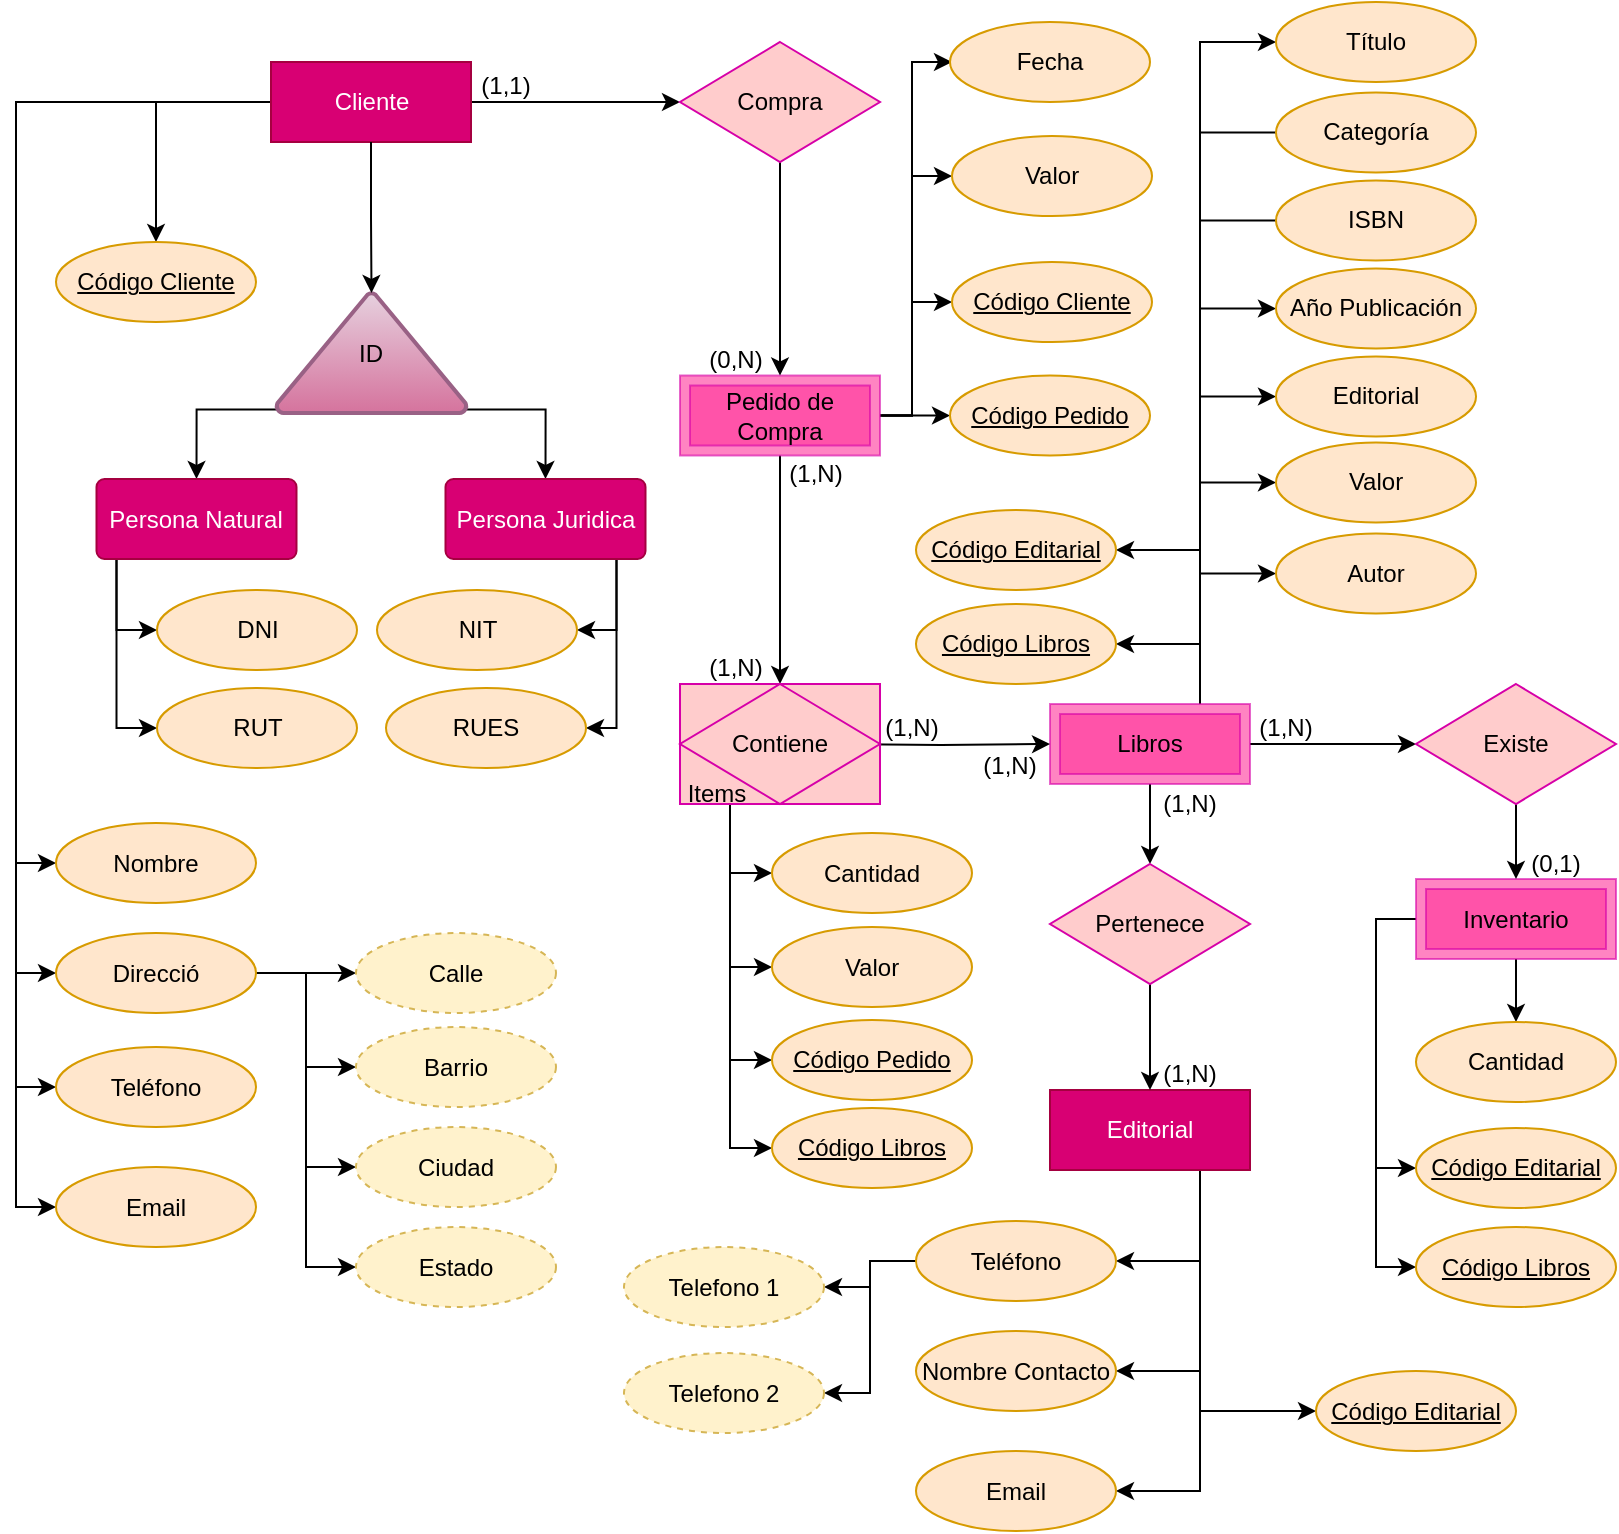 <mxfile version="26.2.14">
  <diagram name="Página-1" id="qCbeJ3eV1CvKvestd77T">
    <mxGraphModel grid="1" page="1" gridSize="10" guides="1" tooltips="1" connect="1" arrows="1" fold="1" pageScale="1" pageWidth="827" pageHeight="1169" math="0" shadow="0">
      <root>
        <mxCell id="0" />
        <mxCell id="1" parent="0" />
        <mxCell id="VZMh_Fjb7gWpMNUuZWF2-9" style="edgeStyle=orthogonalEdgeStyle;rounded=0;orthogonalLoop=1;jettySize=auto;html=1;exitX=1;exitY=0.5;exitDx=0;exitDy=0;entryX=0;entryY=0.5;entryDx=0;entryDy=0;" edge="1" parent="1" source="VZMh_Fjb7gWpMNUuZWF2-1" target="VZMh_Fjb7gWpMNUuZWF2-8">
          <mxGeometry relative="1" as="geometry" />
        </mxCell>
        <mxCell id="bu7ozZ7J3DfB_9_ALbCF-17" style="edgeStyle=orthogonalEdgeStyle;rounded=0;orthogonalLoop=1;jettySize=auto;html=1;exitX=0;exitY=0.5;exitDx=0;exitDy=0;entryX=0;entryY=0.5;entryDx=0;entryDy=0;" edge="1" parent="1" source="VZMh_Fjb7gWpMNUuZWF2-1" target="bu7ozZ7J3DfB_9_ALbCF-5">
          <mxGeometry relative="1" as="geometry" />
        </mxCell>
        <mxCell id="bu7ozZ7J3DfB_9_ALbCF-18" style="edgeStyle=orthogonalEdgeStyle;rounded=0;orthogonalLoop=1;jettySize=auto;html=1;exitX=0;exitY=0.5;exitDx=0;exitDy=0;entryX=0;entryY=0.5;entryDx=0;entryDy=0;" edge="1" parent="1" source="VZMh_Fjb7gWpMNUuZWF2-1" target="bu7ozZ7J3DfB_9_ALbCF-9">
          <mxGeometry relative="1" as="geometry" />
        </mxCell>
        <mxCell id="bu7ozZ7J3DfB_9_ALbCF-19" style="edgeStyle=orthogonalEdgeStyle;rounded=0;orthogonalLoop=1;jettySize=auto;html=1;exitX=0;exitY=0.5;exitDx=0;exitDy=0;entryX=0;entryY=0.5;entryDx=0;entryDy=0;" edge="1" parent="1" source="VZMh_Fjb7gWpMNUuZWF2-1" target="bu7ozZ7J3DfB_9_ALbCF-10">
          <mxGeometry relative="1" as="geometry" />
        </mxCell>
        <mxCell id="bu7ozZ7J3DfB_9_ALbCF-20" style="edgeStyle=orthogonalEdgeStyle;rounded=0;orthogonalLoop=1;jettySize=auto;html=1;exitX=0;exitY=0.5;exitDx=0;exitDy=0;entryX=0;entryY=0.5;entryDx=0;entryDy=0;" edge="1" parent="1" source="VZMh_Fjb7gWpMNUuZWF2-1" target="bu7ozZ7J3DfB_9_ALbCF-11">
          <mxGeometry relative="1" as="geometry" />
        </mxCell>
        <mxCell id="bu7ozZ7J3DfB_9_ALbCF-98" style="edgeStyle=orthogonalEdgeStyle;rounded=0;orthogonalLoop=1;jettySize=auto;html=1;exitX=0;exitY=0.5;exitDx=0;exitDy=0;entryX=0.5;entryY=0;entryDx=0;entryDy=0;" edge="1" parent="1" source="VZMh_Fjb7gWpMNUuZWF2-1" target="bu7ozZ7J3DfB_9_ALbCF-34">
          <mxGeometry relative="1" as="geometry" />
        </mxCell>
        <mxCell id="VZMh_Fjb7gWpMNUuZWF2-1" value="Cliente" style="rounded=0;arcSize=10;whiteSpace=wrap;html=1;align=center;fillColor=#d80073;strokeColor=#A50040;fontColor=#ffffff;verticalAlign=middle;fontFamily=Helvetica;fontSize=12;" vertex="1" parent="1">
          <mxGeometry x="137.5" y="40" width="100" height="40" as="geometry" />
        </mxCell>
        <mxCell id="aSA_U_Ot-kJhFYfJzjJx-13" style="edgeStyle=orthogonalEdgeStyle;rounded=0;orthogonalLoop=1;jettySize=auto;html=1;exitX=1;exitY=0.5;exitDx=0;exitDy=0;entryX=0;entryY=0.5;entryDx=0;entryDy=0;" edge="1" parent="1" source="VZMh_Fjb7gWpMNUuZWF2-3" target="aSA_U_Ot-kJhFYfJzjJx-12">
          <mxGeometry relative="1" as="geometry" />
        </mxCell>
        <mxCell id="bu7ozZ7J3DfB_9_ALbCF-53" style="edgeStyle=orthogonalEdgeStyle;rounded=0;orthogonalLoop=1;jettySize=auto;html=1;exitX=0.5;exitY=1;exitDx=0;exitDy=0;" edge="1" parent="1" source="VZMh_Fjb7gWpMNUuZWF2-3" target="aSA_U_Ot-kJhFYfJzjJx-7">
          <mxGeometry relative="1" as="geometry" />
        </mxCell>
        <mxCell id="bu7ozZ7J3DfB_9_ALbCF-78" style="edgeStyle=orthogonalEdgeStyle;rounded=0;orthogonalLoop=1;jettySize=auto;html=1;exitX=0.75;exitY=0;exitDx=0;exitDy=0;entryX=0;entryY=0.5;entryDx=0;entryDy=0;" edge="1" parent="1" source="VZMh_Fjb7gWpMNUuZWF2-3" target="bu7ozZ7J3DfB_9_ALbCF-69">
          <mxGeometry relative="1" as="geometry" />
        </mxCell>
        <mxCell id="bu7ozZ7J3DfB_9_ALbCF-79" style="edgeStyle=orthogonalEdgeStyle;rounded=0;orthogonalLoop=1;jettySize=auto;html=1;exitX=0.75;exitY=0;exitDx=0;exitDy=0;entryX=0;entryY=0.5;entryDx=0;entryDy=0;" edge="1" parent="1" source="VZMh_Fjb7gWpMNUuZWF2-3" target="bu7ozZ7J3DfB_9_ALbCF-70">
          <mxGeometry relative="1" as="geometry" />
        </mxCell>
        <mxCell id="bu7ozZ7J3DfB_9_ALbCF-80" style="edgeStyle=orthogonalEdgeStyle;rounded=0;orthogonalLoop=1;jettySize=auto;html=1;exitX=0.75;exitY=0;exitDx=0;exitDy=0;entryX=0;entryY=0.5;entryDx=0;entryDy=0;" edge="1" parent="1" source="VZMh_Fjb7gWpMNUuZWF2-3" target="bu7ozZ7J3DfB_9_ALbCF-71">
          <mxGeometry relative="1" as="geometry" />
        </mxCell>
        <mxCell id="bu7ozZ7J3DfB_9_ALbCF-81" style="edgeStyle=orthogonalEdgeStyle;rounded=0;orthogonalLoop=1;jettySize=auto;html=1;exitX=0.75;exitY=0;exitDx=0;exitDy=0;entryX=0;entryY=0.5;entryDx=0;entryDy=0;" edge="1" parent="1" source="VZMh_Fjb7gWpMNUuZWF2-3" target="bu7ozZ7J3DfB_9_ALbCF-72">
          <mxGeometry relative="1" as="geometry" />
        </mxCell>
        <mxCell id="bu7ozZ7J3DfB_9_ALbCF-82" style="edgeStyle=orthogonalEdgeStyle;rounded=0;orthogonalLoop=1;jettySize=auto;html=1;exitX=0.75;exitY=0;exitDx=0;exitDy=0;entryX=0;entryY=0.5;entryDx=0;entryDy=0;" edge="1" parent="1" source="VZMh_Fjb7gWpMNUuZWF2-3" target="bu7ozZ7J3DfB_9_ALbCF-73">
          <mxGeometry relative="1" as="geometry" />
        </mxCell>
        <mxCell id="bu7ozZ7J3DfB_9_ALbCF-83" style="edgeStyle=orthogonalEdgeStyle;rounded=0;orthogonalLoop=1;jettySize=auto;html=1;exitX=0.75;exitY=0;exitDx=0;exitDy=0;entryX=0;entryY=0.5;entryDx=0;entryDy=0;" edge="1" parent="1" source="VZMh_Fjb7gWpMNUuZWF2-3" target="bu7ozZ7J3DfB_9_ALbCF-75">
          <mxGeometry relative="1" as="geometry" />
        </mxCell>
        <mxCell id="bu7ozZ7J3DfB_9_ALbCF-84" style="edgeStyle=orthogonalEdgeStyle;rounded=0;orthogonalLoop=1;jettySize=auto;html=1;exitX=0.75;exitY=0;exitDx=0;exitDy=0;entryX=0;entryY=0.5;entryDx=0;entryDy=0;" edge="1" parent="1" source="VZMh_Fjb7gWpMNUuZWF2-3" target="bu7ozZ7J3DfB_9_ALbCF-74">
          <mxGeometry relative="1" as="geometry" />
        </mxCell>
        <mxCell id="bu7ozZ7J3DfB_9_ALbCF-103" style="edgeStyle=orthogonalEdgeStyle;rounded=0;orthogonalLoop=1;jettySize=auto;html=1;exitX=0.75;exitY=0;exitDx=0;exitDy=0;entryX=1;entryY=0.5;entryDx=0;entryDy=0;" edge="1" parent="1" source="VZMh_Fjb7gWpMNUuZWF2-3" target="bu7ozZ7J3DfB_9_ALbCF-102">
          <mxGeometry relative="1" as="geometry" />
        </mxCell>
        <mxCell id="bu7ozZ7J3DfB_9_ALbCF-116" style="edgeStyle=orthogonalEdgeStyle;rounded=0;orthogonalLoop=1;jettySize=auto;html=1;exitX=0.75;exitY=0;exitDx=0;exitDy=0;entryX=1;entryY=0.5;entryDx=0;entryDy=0;" edge="1" parent="1" source="VZMh_Fjb7gWpMNUuZWF2-3" target="bu7ozZ7J3DfB_9_ALbCF-115">
          <mxGeometry relative="1" as="geometry" />
        </mxCell>
        <mxCell id="VZMh_Fjb7gWpMNUuZWF2-3" value="Libros" style="shape=ext;margin=3;double=1;whiteSpace=wrap;html=1;align=center;fillColor=#FF3399;strokeColor=#D600A8;gradientColor=none;fillStyle=auto;opacity=60;" vertex="1" parent="1">
          <mxGeometry x="527" y="361" width="100" height="40" as="geometry" />
        </mxCell>
        <mxCell id="bu7ozZ7J3DfB_9_ALbCF-89" style="edgeStyle=orthogonalEdgeStyle;rounded=0;orthogonalLoop=1;jettySize=auto;html=1;exitX=0.75;exitY=1;exitDx=0;exitDy=0;entryX=1;entryY=0.5;entryDx=0;entryDy=0;" edge="1" parent="1" source="VZMh_Fjb7gWpMNUuZWF2-4" target="bu7ozZ7J3DfB_9_ALbCF-86">
          <mxGeometry relative="1" as="geometry" />
        </mxCell>
        <mxCell id="bu7ozZ7J3DfB_9_ALbCF-90" style="edgeStyle=orthogonalEdgeStyle;rounded=0;orthogonalLoop=1;jettySize=auto;html=1;exitX=0.75;exitY=1;exitDx=0;exitDy=0;entryX=1;entryY=0.5;entryDx=0;entryDy=0;" edge="1" parent="1" source="VZMh_Fjb7gWpMNUuZWF2-4" target="bu7ozZ7J3DfB_9_ALbCF-87">
          <mxGeometry relative="1" as="geometry" />
        </mxCell>
        <mxCell id="bu7ozZ7J3DfB_9_ALbCF-91" style="edgeStyle=orthogonalEdgeStyle;rounded=0;orthogonalLoop=1;jettySize=auto;html=1;exitX=0.75;exitY=1;exitDx=0;exitDy=0;entryX=1;entryY=0.5;entryDx=0;entryDy=0;" edge="1" parent="1" source="VZMh_Fjb7gWpMNUuZWF2-4" target="bu7ozZ7J3DfB_9_ALbCF-88">
          <mxGeometry relative="1" as="geometry" />
        </mxCell>
        <mxCell id="bu7ozZ7J3DfB_9_ALbCF-99" style="edgeStyle=orthogonalEdgeStyle;rounded=0;orthogonalLoop=1;jettySize=auto;html=1;exitX=0.75;exitY=1;exitDx=0;exitDy=0;entryX=0;entryY=0.5;entryDx=0;entryDy=0;" edge="1" parent="1" source="VZMh_Fjb7gWpMNUuZWF2-4" target="bu7ozZ7J3DfB_9_ALbCF-97">
          <mxGeometry relative="1" as="geometry" />
        </mxCell>
        <mxCell id="VZMh_Fjb7gWpMNUuZWF2-4" value="Editorial" style="rounded=0;arcSize=10;whiteSpace=wrap;html=1;align=center;fillColor=#d80073;strokeColor=#A50040;fontColor=#ffffff;" vertex="1" parent="1">
          <mxGeometry x="527" y="554" width="100" height="40" as="geometry" />
        </mxCell>
        <mxCell id="bu7ozZ7J3DfB_9_ALbCF-32" style="edgeStyle=orthogonalEdgeStyle;rounded=0;orthogonalLoop=1;jettySize=auto;html=1;exitX=0.5;exitY=1;exitDx=0;exitDy=0;entryX=0.5;entryY=0;entryDx=0;entryDy=0;" edge="1" parent="1" source="VZMh_Fjb7gWpMNUuZWF2-5" target="bu7ozZ7J3DfB_9_ALbCF-1">
          <mxGeometry relative="1" as="geometry" />
        </mxCell>
        <mxCell id="bu7ozZ7J3DfB_9_ALbCF-118" style="edgeStyle=orthogonalEdgeStyle;rounded=0;orthogonalLoop=1;jettySize=auto;html=1;exitX=1;exitY=0.5;exitDx=0;exitDy=0;entryX=0;entryY=0.5;entryDx=0;entryDy=0;" edge="1" parent="1" source="VZMh_Fjb7gWpMNUuZWF2-5" target="bu7ozZ7J3DfB_9_ALbCF-106">
          <mxGeometry relative="1" as="geometry" />
        </mxCell>
        <mxCell id="bu7ozZ7J3DfB_9_ALbCF-120" style="edgeStyle=orthogonalEdgeStyle;rounded=0;orthogonalLoop=1;jettySize=auto;html=1;exitX=1;exitY=0.5;exitDx=0;exitDy=0;entryX=0;entryY=0.5;entryDx=0;entryDy=0;" edge="1" parent="1" source="VZMh_Fjb7gWpMNUuZWF2-5" target="bu7ozZ7J3DfB_9_ALbCF-60">
          <mxGeometry relative="1" as="geometry">
            <Array as="points">
              <mxPoint x="458" y="217" />
              <mxPoint x="458" y="97" />
            </Array>
          </mxGeometry>
        </mxCell>
        <mxCell id="bu7ozZ7J3DfB_9_ALbCF-123" style="edgeStyle=orthogonalEdgeStyle;rounded=0;orthogonalLoop=1;jettySize=auto;html=1;exitX=1;exitY=0.5;exitDx=0;exitDy=0;entryX=0;entryY=0.5;entryDx=0;entryDy=0;" edge="1" parent="1" source="VZMh_Fjb7gWpMNUuZWF2-5" target="bu7ozZ7J3DfB_9_ALbCF-100">
          <mxGeometry relative="1" as="geometry">
            <Array as="points">
              <mxPoint x="458" y="217" />
              <mxPoint x="458" y="160" />
            </Array>
          </mxGeometry>
        </mxCell>
        <mxCell id="bu7ozZ7J3DfB_9_ALbCF-124" style="edgeStyle=orthogonalEdgeStyle;rounded=0;orthogonalLoop=1;jettySize=auto;html=1;exitX=1;exitY=0.5;exitDx=0;exitDy=0;entryX=0;entryY=0.5;entryDx=0;entryDy=0;" edge="1" parent="1">
          <mxGeometry relative="1" as="geometry">
            <mxPoint x="443" y="216.75" as="sourcePoint" />
            <mxPoint x="478" y="40" as="targetPoint" />
            <Array as="points">
              <mxPoint x="458" y="217" />
              <mxPoint x="458" y="40" />
            </Array>
          </mxGeometry>
        </mxCell>
        <mxCell id="VZMh_Fjb7gWpMNUuZWF2-5" value="Pedido de Compra" style="shape=ext;margin=3;double=1;whiteSpace=wrap;html=1;align=center;fillColor=#FF3399;strokeColor=#D600A8;gradientColor=none;fillStyle=auto;opacity=60;" vertex="1" parent="1">
          <mxGeometry x="342" y="196.75" width="100" height="40" as="geometry" />
        </mxCell>
        <mxCell id="bu7ozZ7J3DfB_9_ALbCF-68" style="edgeStyle=orthogonalEdgeStyle;rounded=0;orthogonalLoop=1;jettySize=auto;html=1;exitX=0.5;exitY=1;exitDx=0;exitDy=0;entryX=0.5;entryY=0;entryDx=0;entryDy=0;" edge="1" parent="1" source="VZMh_Fjb7gWpMNUuZWF2-6" target="bu7ozZ7J3DfB_9_ALbCF-65">
          <mxGeometry relative="1" as="geometry" />
        </mxCell>
        <mxCell id="bu7ozZ7J3DfB_9_ALbCF-105" style="edgeStyle=orthogonalEdgeStyle;rounded=0;orthogonalLoop=1;jettySize=auto;html=1;exitX=0;exitY=0.5;exitDx=0;exitDy=0;entryX=0;entryY=0.5;entryDx=0;entryDy=0;" edge="1" parent="1" source="VZMh_Fjb7gWpMNUuZWF2-6" target="bu7ozZ7J3DfB_9_ALbCF-104">
          <mxGeometry relative="1" as="geometry" />
        </mxCell>
        <mxCell id="bu7ozZ7J3DfB_9_ALbCF-126" style="edgeStyle=orthogonalEdgeStyle;rounded=0;orthogonalLoop=1;jettySize=auto;html=1;exitX=0;exitY=0.5;exitDx=0;exitDy=0;entryX=0;entryY=0.5;entryDx=0;entryDy=0;" edge="1" parent="1" source="VZMh_Fjb7gWpMNUuZWF2-6" target="bu7ozZ7J3DfB_9_ALbCF-125">
          <mxGeometry relative="1" as="geometry" />
        </mxCell>
        <mxCell id="VZMh_Fjb7gWpMNUuZWF2-6" value="Inventario" style="shape=ext;margin=3;double=1;whiteSpace=wrap;html=1;align=center;fillColor=#FF3399;strokeColor=#D600A8;gradientColor=none;fillStyle=auto;opacity=60;" vertex="1" parent="1">
          <mxGeometry x="710" y="448.5" width="100" height="40" as="geometry" />
        </mxCell>
        <mxCell id="VZMh_Fjb7gWpMNUuZWF2-10" style="edgeStyle=orthogonalEdgeStyle;rounded=0;orthogonalLoop=1;jettySize=auto;html=1;exitX=0.5;exitY=1;exitDx=0;exitDy=0;entryX=0.5;entryY=0;entryDx=0;entryDy=0;" edge="1" parent="1" source="VZMh_Fjb7gWpMNUuZWF2-8" target="VZMh_Fjb7gWpMNUuZWF2-5">
          <mxGeometry relative="1" as="geometry">
            <mxPoint x="437" y="80" as="sourcePoint" />
            <mxPoint x="437" y="200" as="targetPoint" />
            <Array as="points" />
          </mxGeometry>
        </mxCell>
        <mxCell id="VZMh_Fjb7gWpMNUuZWF2-8" value="Compra" style="shape=rhombus;perimeter=rhombusPerimeter;whiteSpace=wrap;html=1;align=center;fillColor=#ffcccc;strokeColor=#D600A8;" vertex="1" parent="1">
          <mxGeometry x="342" y="30" width="100" height="60" as="geometry" />
        </mxCell>
        <mxCell id="aSA_U_Ot-kJhFYfJzjJx-4" style="edgeStyle=orthogonalEdgeStyle;rounded=0;orthogonalLoop=1;jettySize=auto;html=1;exitX=1;exitY=0.5;exitDx=0;exitDy=0;entryX=0;entryY=0.5;entryDx=0;entryDy=0;" edge="1" parent="1" target="VZMh_Fjb7gWpMNUuZWF2-3">
          <mxGeometry relative="1" as="geometry">
            <mxPoint x="417" y="381" as="sourcePoint" />
          </mxGeometry>
        </mxCell>
        <mxCell id="aSA_U_Ot-kJhFYfJzjJx-1" value="(1,1)" style="text;html=1;align=center;verticalAlign=middle;whiteSpace=wrap;rounded=0;" vertex="1" parent="1">
          <mxGeometry x="224.5" y="37" width="60" height="30" as="geometry" />
        </mxCell>
        <mxCell id="aSA_U_Ot-kJhFYfJzjJx-2" value="(0,N)" style="text;html=1;align=center;verticalAlign=middle;whiteSpace=wrap;rounded=0;" vertex="1" parent="1">
          <mxGeometry x="340" y="173.75" width="60" height="30" as="geometry" />
        </mxCell>
        <mxCell id="aSA_U_Ot-kJhFYfJzjJx-6" value="(1,N)" style="text;html=1;align=center;verticalAlign=middle;whiteSpace=wrap;rounded=0;" vertex="1" parent="1">
          <mxGeometry x="477" y="377" width="60" height="30" as="geometry" />
        </mxCell>
        <mxCell id="bu7ozZ7J3DfB_9_ALbCF-55" style="edgeStyle=orthogonalEdgeStyle;rounded=0;orthogonalLoop=1;jettySize=auto;html=1;exitX=0.5;exitY=1;exitDx=0;exitDy=0;entryX=0.5;entryY=0;entryDx=0;entryDy=0;" edge="1" parent="1" source="aSA_U_Ot-kJhFYfJzjJx-7" target="VZMh_Fjb7gWpMNUuZWF2-4">
          <mxGeometry relative="1" as="geometry" />
        </mxCell>
        <mxCell id="aSA_U_Ot-kJhFYfJzjJx-7" value="Pertenece" style="shape=rhombus;perimeter=rhombusPerimeter;whiteSpace=wrap;html=1;align=center;fillColor=#ffcccc;strokeColor=#D600A8;" vertex="1" parent="1">
          <mxGeometry x="527" y="441" width="100" height="60" as="geometry" />
        </mxCell>
        <mxCell id="aSA_U_Ot-kJhFYfJzjJx-11" value="(1,N)" style="text;html=1;align=center;verticalAlign=middle;whiteSpace=wrap;rounded=0;" vertex="1" parent="1">
          <mxGeometry x="567" y="531" width="60" height="30" as="geometry" />
        </mxCell>
        <mxCell id="bu7ozZ7J3DfB_9_ALbCF-67" style="edgeStyle=orthogonalEdgeStyle;rounded=0;orthogonalLoop=1;jettySize=auto;html=1;exitX=0.5;exitY=1;exitDx=0;exitDy=0;entryX=0.5;entryY=0;entryDx=0;entryDy=0;" edge="1" parent="1" source="aSA_U_Ot-kJhFYfJzjJx-12" target="VZMh_Fjb7gWpMNUuZWF2-6">
          <mxGeometry relative="1" as="geometry" />
        </mxCell>
        <mxCell id="aSA_U_Ot-kJhFYfJzjJx-12" value="Existe" style="shape=rhombus;perimeter=rhombusPerimeter;whiteSpace=wrap;html=1;align=center;fillColor=#ffcccc;strokeColor=#D600A8;" vertex="1" parent="1">
          <mxGeometry x="710" y="351" width="100" height="60" as="geometry" />
        </mxCell>
        <mxCell id="aSA_U_Ot-kJhFYfJzjJx-15" value="(1,N)" style="text;html=1;align=center;verticalAlign=middle;whiteSpace=wrap;rounded=0;" vertex="1" parent="1">
          <mxGeometry x="615" y="358" width="60" height="30" as="geometry" />
        </mxCell>
        <mxCell id="aSA_U_Ot-kJhFYfJzjJx-16" value="(0,1)" style="text;html=1;align=center;verticalAlign=middle;whiteSpace=wrap;rounded=0;" vertex="1" parent="1">
          <mxGeometry x="750" y="425.5" width="60" height="30" as="geometry" />
        </mxCell>
        <mxCell id="bu7ozZ7J3DfB_9_ALbCF-136" style="edgeStyle=orthogonalEdgeStyle;rounded=0;orthogonalLoop=1;jettySize=auto;html=1;exitX=0.25;exitY=1;exitDx=0;exitDy=0;entryX=0;entryY=0.5;entryDx=0;entryDy=0;" edge="1" parent="1" source="bu7ozZ7J3DfB_9_ALbCF-1" target="bu7ozZ7J3DfB_9_ALbCF-111">
          <mxGeometry relative="1" as="geometry" />
        </mxCell>
        <mxCell id="bu7ozZ7J3DfB_9_ALbCF-137" style="edgeStyle=orthogonalEdgeStyle;rounded=0;orthogonalLoop=1;jettySize=auto;html=1;exitX=0.25;exitY=1;exitDx=0;exitDy=0;entryX=0;entryY=0.5;entryDx=0;entryDy=0;" edge="1" parent="1" source="bu7ozZ7J3DfB_9_ALbCF-1" target="bu7ozZ7J3DfB_9_ALbCF-110">
          <mxGeometry relative="1" as="geometry" />
        </mxCell>
        <mxCell id="bu7ozZ7J3DfB_9_ALbCF-138" style="edgeStyle=orthogonalEdgeStyle;rounded=0;orthogonalLoop=1;jettySize=auto;html=1;exitX=0.25;exitY=1;exitDx=0;exitDy=0;entryX=0;entryY=0.5;entryDx=0;entryDy=0;" edge="1" parent="1" source="bu7ozZ7J3DfB_9_ALbCF-1" target="bu7ozZ7J3DfB_9_ALbCF-127">
          <mxGeometry relative="1" as="geometry" />
        </mxCell>
        <mxCell id="bu7ozZ7J3DfB_9_ALbCF-139" style="edgeStyle=orthogonalEdgeStyle;rounded=0;orthogonalLoop=1;jettySize=auto;html=1;exitX=0.25;exitY=1;exitDx=0;exitDy=0;entryX=0;entryY=0.5;entryDx=0;entryDy=0;" edge="1" parent="1" source="bu7ozZ7J3DfB_9_ALbCF-1" target="bu7ozZ7J3DfB_9_ALbCF-128">
          <mxGeometry relative="1" as="geometry" />
        </mxCell>
        <mxCell id="bu7ozZ7J3DfB_9_ALbCF-1" value="Contiene" style="shape=associativeEntity;whiteSpace=wrap;html=1;align=center;fillColor=#FFCCCC;strokeColor=light-dark(#D600A8,#996500);" vertex="1" parent="1">
          <mxGeometry x="342" y="351" width="100" height="60" as="geometry" />
        </mxCell>
        <mxCell id="bu7ozZ7J3DfB_9_ALbCF-4" value="(1,N)" style="text;html=1;align=center;verticalAlign=middle;whiteSpace=wrap;rounded=0;" vertex="1" parent="1">
          <mxGeometry x="428" y="358" width="60" height="30" as="geometry" />
        </mxCell>
        <mxCell id="bu7ozZ7J3DfB_9_ALbCF-5" value="Nombre" style="ellipse;whiteSpace=wrap;html=1;align=center;fillColor=#ffe6cc;strokeColor=#d79b00;" vertex="1" parent="1">
          <mxGeometry x="30" y="420.5" width="100" height="40" as="geometry" />
        </mxCell>
        <mxCell id="bu7ozZ7J3DfB_9_ALbCF-24" style="edgeStyle=orthogonalEdgeStyle;rounded=0;orthogonalLoop=1;jettySize=auto;html=1;exitX=1;exitY=0.5;exitDx=0;exitDy=0;entryX=0;entryY=0.5;entryDx=0;entryDy=0;" edge="1" parent="1" source="bu7ozZ7J3DfB_9_ALbCF-9" target="bu7ozZ7J3DfB_9_ALbCF-15">
          <mxGeometry relative="1" as="geometry" />
        </mxCell>
        <mxCell id="bu7ozZ7J3DfB_9_ALbCF-25" style="edgeStyle=orthogonalEdgeStyle;rounded=0;orthogonalLoop=1;jettySize=auto;html=1;exitX=1;exitY=0.5;exitDx=0;exitDy=0;entryX=0;entryY=0.5;entryDx=0;entryDy=0;" edge="1" parent="1" source="bu7ozZ7J3DfB_9_ALbCF-9" target="bu7ozZ7J3DfB_9_ALbCF-21">
          <mxGeometry relative="1" as="geometry" />
        </mxCell>
        <mxCell id="bu7ozZ7J3DfB_9_ALbCF-26" style="edgeStyle=orthogonalEdgeStyle;rounded=0;orthogonalLoop=1;jettySize=auto;html=1;exitX=1;exitY=0.5;exitDx=0;exitDy=0;entryX=0;entryY=0.5;entryDx=0;entryDy=0;" edge="1" parent="1" source="bu7ozZ7J3DfB_9_ALbCF-9" target="bu7ozZ7J3DfB_9_ALbCF-22">
          <mxGeometry relative="1" as="geometry" />
        </mxCell>
        <mxCell id="bu7ozZ7J3DfB_9_ALbCF-27" style="edgeStyle=orthogonalEdgeStyle;rounded=0;orthogonalLoop=1;jettySize=auto;html=1;exitX=1;exitY=0.5;exitDx=0;exitDy=0;entryX=0;entryY=0.5;entryDx=0;entryDy=0;" edge="1" parent="1" source="bu7ozZ7J3DfB_9_ALbCF-9" target="bu7ozZ7J3DfB_9_ALbCF-23">
          <mxGeometry relative="1" as="geometry" />
        </mxCell>
        <mxCell id="bu7ozZ7J3DfB_9_ALbCF-9" value="Direcció" style="ellipse;whiteSpace=wrap;html=1;align=center;fillColor=#ffe6cc;strokeColor=#d79b00;" vertex="1" parent="1">
          <mxGeometry x="30" y="475.5" width="100" height="40" as="geometry" />
        </mxCell>
        <mxCell id="bu7ozZ7J3DfB_9_ALbCF-10" value="Teléfono" style="ellipse;whiteSpace=wrap;html=1;align=center;fillColor=#ffe6cc;strokeColor=#d79b00;" vertex="1" parent="1">
          <mxGeometry x="30" y="532.5" width="100" height="40" as="geometry" />
        </mxCell>
        <mxCell id="bu7ozZ7J3DfB_9_ALbCF-11" value="Email" style="ellipse;whiteSpace=wrap;html=1;align=center;fillColor=#ffe6cc;strokeColor=#d79b00;" vertex="1" parent="1">
          <mxGeometry x="30" y="592.5" width="100" height="40" as="geometry" />
        </mxCell>
        <mxCell id="bu7ozZ7J3DfB_9_ALbCF-15" value="Calle" style="ellipse;whiteSpace=wrap;html=1;align=center;dashed=1;fillColor=#fff2cc;strokeColor=#d6b656;" vertex="1" parent="1">
          <mxGeometry x="180" y="475.5" width="100" height="40" as="geometry" />
        </mxCell>
        <mxCell id="bu7ozZ7J3DfB_9_ALbCF-21" value="Barrio" style="ellipse;whiteSpace=wrap;html=1;align=center;dashed=1;fillColor=#fff2cc;strokeColor=#d6b656;" vertex="1" parent="1">
          <mxGeometry x="180" y="522.5" width="100" height="40" as="geometry" />
        </mxCell>
        <mxCell id="bu7ozZ7J3DfB_9_ALbCF-22" value="Ciudad" style="ellipse;whiteSpace=wrap;html=1;align=center;dashed=1;fillColor=#fff2cc;strokeColor=#d6b656;" vertex="1" parent="1">
          <mxGeometry x="180" y="572.5" width="100" height="40" as="geometry" />
        </mxCell>
        <mxCell id="bu7ozZ7J3DfB_9_ALbCF-23" value="Estado" style="ellipse;whiteSpace=wrap;html=1;align=center;dashed=1;fillColor=#fff2cc;strokeColor=#d6b656;" vertex="1" parent="1">
          <mxGeometry x="180" y="622.5" width="100" height="40" as="geometry" />
        </mxCell>
        <mxCell id="bu7ozZ7J3DfB_9_ALbCF-31" value="(1,N)" style="text;html=1;align=center;verticalAlign=middle;whiteSpace=wrap;rounded=0;" vertex="1" parent="1">
          <mxGeometry x="340" y="328" width="60" height="30" as="geometry" />
        </mxCell>
        <mxCell id="bu7ozZ7J3DfB_9_ALbCF-33" value="(1,N)" style="text;html=1;align=center;verticalAlign=middle;whiteSpace=wrap;rounded=0;" vertex="1" parent="1">
          <mxGeometry x="380" y="230.75" width="60" height="30" as="geometry" />
        </mxCell>
        <mxCell id="bu7ozZ7J3DfB_9_ALbCF-34" value="Código Cliente" style="ellipse;whiteSpace=wrap;html=1;align=center;fontStyle=4;fillColor=#ffe6cc;strokeColor=#d79b00;" vertex="1" parent="1">
          <mxGeometry x="30" y="130" width="100" height="40" as="geometry" />
        </mxCell>
        <mxCell id="bu7ozZ7J3DfB_9_ALbCF-40" style="edgeStyle=orthogonalEdgeStyle;rounded=0;orthogonalLoop=1;jettySize=auto;html=1;exitX=0.99;exitY=0.97;exitDx=0;exitDy=0;exitPerimeter=0;entryX=0.5;entryY=0;entryDx=0;entryDy=0;" edge="1" parent="1" source="bu7ozZ7J3DfB_9_ALbCF-36" target="bu7ozZ7J3DfB_9_ALbCF-39">
          <mxGeometry relative="1" as="geometry" />
        </mxCell>
        <mxCell id="bu7ozZ7J3DfB_9_ALbCF-42" style="edgeStyle=orthogonalEdgeStyle;rounded=0;orthogonalLoop=1;jettySize=auto;html=1;exitX=0.01;exitY=0.97;exitDx=0;exitDy=0;exitPerimeter=0;entryX=0.5;entryY=0;entryDx=0;entryDy=0;" edge="1" parent="1" source="bu7ozZ7J3DfB_9_ALbCF-36" target="bu7ozZ7J3DfB_9_ALbCF-38">
          <mxGeometry relative="1" as="geometry" />
        </mxCell>
        <mxCell id="bu7ozZ7J3DfB_9_ALbCF-36" value="ID" style="strokeWidth=2;html=1;shape=mxgraph.flowchart.extract_or_measurement;whiteSpace=wrap;fillColor=#e6d0de;strokeColor=#996185;gradientColor=#d5739d;" vertex="1" parent="1">
          <mxGeometry x="140.25" y="155.5" width="95" height="60" as="geometry" />
        </mxCell>
        <mxCell id="bu7ozZ7J3DfB_9_ALbCF-37" style="edgeStyle=orthogonalEdgeStyle;rounded=0;orthogonalLoop=1;jettySize=auto;html=1;exitX=0.5;exitY=1;exitDx=0;exitDy=0;entryX=0.5;entryY=0;entryDx=0;entryDy=0;entryPerimeter=0;" edge="1" parent="1" source="VZMh_Fjb7gWpMNUuZWF2-1" target="bu7ozZ7J3DfB_9_ALbCF-36">
          <mxGeometry relative="1" as="geometry" />
        </mxCell>
        <mxCell id="bu7ozZ7J3DfB_9_ALbCF-48" style="edgeStyle=orthogonalEdgeStyle;rounded=0;orthogonalLoop=1;jettySize=auto;html=1;exitX=0.25;exitY=1;exitDx=0;exitDy=0;entryX=0;entryY=0.5;entryDx=0;entryDy=0;" edge="1" parent="1" source="bu7ozZ7J3DfB_9_ALbCF-38" target="bu7ozZ7J3DfB_9_ALbCF-43">
          <mxGeometry relative="1" as="geometry">
            <Array as="points">
              <mxPoint x="60.25" y="288.5" />
              <mxPoint x="60.25" y="324.5" />
            </Array>
          </mxGeometry>
        </mxCell>
        <mxCell id="bu7ozZ7J3DfB_9_ALbCF-49" style="edgeStyle=orthogonalEdgeStyle;rounded=0;orthogonalLoop=1;jettySize=auto;html=1;exitX=0.25;exitY=1;exitDx=0;exitDy=0;entryX=0;entryY=0.5;entryDx=0;entryDy=0;" edge="1" parent="1" source="bu7ozZ7J3DfB_9_ALbCF-38" target="bu7ozZ7J3DfB_9_ALbCF-44">
          <mxGeometry relative="1" as="geometry">
            <Array as="points">
              <mxPoint x="60.25" y="288.5" />
              <mxPoint x="60.25" y="373.5" />
            </Array>
          </mxGeometry>
        </mxCell>
        <mxCell id="bu7ozZ7J3DfB_9_ALbCF-38" value="Persona Natural" style="rounded=1;arcSize=10;whiteSpace=wrap;html=1;align=center;fillColor=#d80073;strokeColor=#A50040;fontColor=#ffffff;" vertex="1" parent="1">
          <mxGeometry x="50.25" y="248.5" width="100" height="40" as="geometry" />
        </mxCell>
        <mxCell id="bu7ozZ7J3DfB_9_ALbCF-50" style="edgeStyle=orthogonalEdgeStyle;rounded=0;orthogonalLoop=1;jettySize=auto;html=1;exitX=0.75;exitY=1;exitDx=0;exitDy=0;entryX=1;entryY=0.5;entryDx=0;entryDy=0;" edge="1" parent="1" source="bu7ozZ7J3DfB_9_ALbCF-39" target="bu7ozZ7J3DfB_9_ALbCF-45">
          <mxGeometry relative="1" as="geometry">
            <Array as="points">
              <mxPoint x="310.25" y="288.5" />
              <mxPoint x="310.25" y="324.5" />
            </Array>
          </mxGeometry>
        </mxCell>
        <mxCell id="bu7ozZ7J3DfB_9_ALbCF-51" style="edgeStyle=orthogonalEdgeStyle;rounded=0;orthogonalLoop=1;jettySize=auto;html=1;exitX=0.75;exitY=1;exitDx=0;exitDy=0;entryX=1;entryY=0.5;entryDx=0;entryDy=0;" edge="1" parent="1" source="bu7ozZ7J3DfB_9_ALbCF-39" target="bu7ozZ7J3DfB_9_ALbCF-46">
          <mxGeometry relative="1" as="geometry">
            <Array as="points">
              <mxPoint x="310.25" y="288.5" />
              <mxPoint x="310.25" y="373.5" />
            </Array>
          </mxGeometry>
        </mxCell>
        <mxCell id="bu7ozZ7J3DfB_9_ALbCF-39" value="Persona Juridica" style="rounded=1;arcSize=10;whiteSpace=wrap;html=1;align=center;fillColor=#d80073;strokeColor=#A50040;fontColor=#ffffff;" vertex="1" parent="1">
          <mxGeometry x="224.75" y="248.5" width="100" height="40" as="geometry" />
        </mxCell>
        <mxCell id="bu7ozZ7J3DfB_9_ALbCF-43" value="DNI" style="ellipse;whiteSpace=wrap;html=1;align=center;fillColor=#ffe6cc;strokeColor=#d79b00;" vertex="1" parent="1">
          <mxGeometry x="80.5" y="304" width="100" height="40" as="geometry" />
        </mxCell>
        <mxCell id="bu7ozZ7J3DfB_9_ALbCF-44" value="RUT" style="ellipse;whiteSpace=wrap;html=1;align=center;fillColor=#ffe6cc;strokeColor=#d79b00;" vertex="1" parent="1">
          <mxGeometry x="80.5" y="353" width="100" height="40" as="geometry" />
        </mxCell>
        <mxCell id="bu7ozZ7J3DfB_9_ALbCF-45" value="NIT" style="ellipse;whiteSpace=wrap;html=1;align=center;fillColor=#ffe6cc;strokeColor=#d79b00;" vertex="1" parent="1">
          <mxGeometry x="190.5" y="304" width="100" height="40" as="geometry" />
        </mxCell>
        <mxCell id="bu7ozZ7J3DfB_9_ALbCF-46" value="RUES" style="ellipse;whiteSpace=wrap;html=1;align=center;fillColor=#ffe6cc;strokeColor=#d79b00;" vertex="1" parent="1">
          <mxGeometry x="195" y="353" width="100" height="40" as="geometry" />
        </mxCell>
        <mxCell id="bu7ozZ7J3DfB_9_ALbCF-59" value="Fecha" style="ellipse;whiteSpace=wrap;html=1;align=center;fillColor=#ffe6cc;strokeColor=#d79b00;" vertex="1" parent="1">
          <mxGeometry x="477" y="20" width="100" height="40" as="geometry" />
        </mxCell>
        <mxCell id="bu7ozZ7J3DfB_9_ALbCF-60" value="Valor" style="ellipse;whiteSpace=wrap;html=1;align=center;fillColor=#ffe6cc;strokeColor=#d79b00;" vertex="1" parent="1">
          <mxGeometry x="478" y="77" width="100" height="40" as="geometry" />
        </mxCell>
        <mxCell id="bu7ozZ7J3DfB_9_ALbCF-65" value="Cantidad" style="ellipse;whiteSpace=wrap;html=1;align=center;fillColor=#ffe6cc;strokeColor=#d79b00;" vertex="1" parent="1">
          <mxGeometry x="710" y="520" width="100" height="40" as="geometry" />
        </mxCell>
        <mxCell id="bu7ozZ7J3DfB_9_ALbCF-69" value="Título" style="ellipse;whiteSpace=wrap;html=1;align=center;fillColor=#ffe6cc;strokeColor=#d79b00;" vertex="1" parent="1">
          <mxGeometry x="640" y="10" width="100" height="40" as="geometry" />
        </mxCell>
        <mxCell id="bu7ozZ7J3DfB_9_ALbCF-70" value="Categoría" style="ellipse;whiteSpace=wrap;html=1;align=center;fillColor=#ffe6cc;strokeColor=#d79b00;" vertex="1" parent="1">
          <mxGeometry x="640" y="55.25" width="100" height="40" as="geometry" />
        </mxCell>
        <mxCell id="bu7ozZ7J3DfB_9_ALbCF-71" value="ISBN" style="ellipse;whiteSpace=wrap;html=1;align=center;fillColor=#ffe6cc;strokeColor=#d79b00;" vertex="1" parent="1">
          <mxGeometry x="640" y="99.25" width="100" height="40" as="geometry" />
        </mxCell>
        <mxCell id="bu7ozZ7J3DfB_9_ALbCF-72" value="Año Publicación" style="ellipse;whiteSpace=wrap;html=1;align=center;fillColor=#ffe6cc;strokeColor=#d79b00;" vertex="1" parent="1">
          <mxGeometry x="640" y="143.25" width="100" height="40" as="geometry" />
        </mxCell>
        <mxCell id="bu7ozZ7J3DfB_9_ALbCF-73" value="Editorial" style="ellipse;whiteSpace=wrap;html=1;align=center;fillColor=#ffe6cc;strokeColor=#d79b00;" vertex="1" parent="1">
          <mxGeometry x="640" y="187.25" width="100" height="40" as="geometry" />
        </mxCell>
        <mxCell id="bu7ozZ7J3DfB_9_ALbCF-74" value="Autor" style="ellipse;whiteSpace=wrap;html=1;align=center;fillColor=#ffe6cc;strokeColor=#d79b00;" vertex="1" parent="1">
          <mxGeometry x="640" y="275.75" width="100" height="40" as="geometry" />
        </mxCell>
        <mxCell id="bu7ozZ7J3DfB_9_ALbCF-75" value="Valor" style="ellipse;whiteSpace=wrap;html=1;align=center;fillColor=#ffe6cc;strokeColor=#d79b00;" vertex="1" parent="1">
          <mxGeometry x="640" y="230.25" width="100" height="40" as="geometry" />
        </mxCell>
        <mxCell id="bu7ozZ7J3DfB_9_ALbCF-85" value="(1,N)" style="text;html=1;align=center;verticalAlign=middle;whiteSpace=wrap;rounded=0;" vertex="1" parent="1">
          <mxGeometry x="567" y="395.5" width="60" height="30" as="geometry" />
        </mxCell>
        <mxCell id="bu7ozZ7J3DfB_9_ALbCF-133" style="edgeStyle=orthogonalEdgeStyle;rounded=0;orthogonalLoop=1;jettySize=auto;html=1;exitX=0;exitY=0.5;exitDx=0;exitDy=0;entryX=1;entryY=0.5;entryDx=0;entryDy=0;" edge="1" parent="1" source="bu7ozZ7J3DfB_9_ALbCF-86" target="bu7ozZ7J3DfB_9_ALbCF-92">
          <mxGeometry relative="1" as="geometry" />
        </mxCell>
        <mxCell id="bu7ozZ7J3DfB_9_ALbCF-134" style="edgeStyle=orthogonalEdgeStyle;rounded=0;orthogonalLoop=1;jettySize=auto;html=1;exitX=0;exitY=0.5;exitDx=0;exitDy=0;entryX=1;entryY=0.5;entryDx=0;entryDy=0;" edge="1" parent="1" source="bu7ozZ7J3DfB_9_ALbCF-86" target="bu7ozZ7J3DfB_9_ALbCF-93">
          <mxGeometry relative="1" as="geometry" />
        </mxCell>
        <mxCell id="bu7ozZ7J3DfB_9_ALbCF-86" value="Teléfono" style="ellipse;whiteSpace=wrap;html=1;align=center;fillColor=#ffe6cc;strokeColor=#d79b00;" vertex="1" parent="1">
          <mxGeometry x="460" y="619.5" width="100" height="40" as="geometry" />
        </mxCell>
        <mxCell id="bu7ozZ7J3DfB_9_ALbCF-87" value="Nombre Contacto" style="ellipse;whiteSpace=wrap;html=1;align=center;fillColor=#ffe6cc;strokeColor=#d79b00;" vertex="1" parent="1">
          <mxGeometry x="460" y="674.5" width="100" height="40" as="geometry" />
        </mxCell>
        <mxCell id="bu7ozZ7J3DfB_9_ALbCF-88" value="Email" style="ellipse;whiteSpace=wrap;html=1;align=center;fillColor=#ffe6cc;strokeColor=#d79b00;" vertex="1" parent="1">
          <mxGeometry x="460" y="734.5" width="100" height="40" as="geometry" />
        </mxCell>
        <mxCell id="bu7ozZ7J3DfB_9_ALbCF-92" value="Telefono 1" style="ellipse;whiteSpace=wrap;html=1;align=center;dashed=1;fillColor=#fff2cc;strokeColor=#d6b656;" vertex="1" parent="1">
          <mxGeometry x="314" y="632.5" width="100" height="40" as="geometry" />
        </mxCell>
        <mxCell id="bu7ozZ7J3DfB_9_ALbCF-93" value="Telefono 2" style="ellipse;whiteSpace=wrap;html=1;align=center;dashed=1;fillColor=#fff2cc;strokeColor=#d6b656;" vertex="1" parent="1">
          <mxGeometry x="314" y="685.5" width="100" height="40" as="geometry" />
        </mxCell>
        <mxCell id="bu7ozZ7J3DfB_9_ALbCF-97" value="Código Editarial" style="ellipse;whiteSpace=wrap;html=1;align=center;fontStyle=4;fillColor=#ffe6cc;strokeColor=#d79b00;" vertex="1" parent="1">
          <mxGeometry x="660" y="694.5" width="100" height="40" as="geometry" />
        </mxCell>
        <mxCell id="bu7ozZ7J3DfB_9_ALbCF-100" value="Código Cliente" style="ellipse;whiteSpace=wrap;html=1;align=center;fontStyle=4;fillColor=#ffe6cc;strokeColor=#d79b00;" vertex="1" parent="1">
          <mxGeometry x="478" y="140" width="100" height="40" as="geometry" />
        </mxCell>
        <mxCell id="bu7ozZ7J3DfB_9_ALbCF-102" value="Código Editarial" style="ellipse;whiteSpace=wrap;html=1;align=center;fontStyle=4;fillColor=#ffe6cc;strokeColor=#d79b00;" vertex="1" parent="1">
          <mxGeometry x="460" y="264" width="100" height="40" as="geometry" />
        </mxCell>
        <mxCell id="bu7ozZ7J3DfB_9_ALbCF-104" value="Código Editarial" style="ellipse;whiteSpace=wrap;html=1;align=center;fontStyle=4;fillColor=#ffe6cc;strokeColor=#d79b00;" vertex="1" parent="1">
          <mxGeometry x="710" y="573" width="100" height="40" as="geometry" />
        </mxCell>
        <mxCell id="bu7ozZ7J3DfB_9_ALbCF-106" value="Código Pedido" style="ellipse;whiteSpace=wrap;html=1;align=center;fontStyle=4;fillColor=#ffe6cc;strokeColor=#d79b00;" vertex="1" parent="1">
          <mxGeometry x="477" y="196.75" width="100" height="40" as="geometry" />
        </mxCell>
        <mxCell id="bu7ozZ7J3DfB_9_ALbCF-110" value="Valor" style="ellipse;whiteSpace=wrap;html=1;align=center;fillColor=#ffe6cc;strokeColor=#d79b00;" vertex="1" parent="1">
          <mxGeometry x="388" y="472.5" width="100" height="40" as="geometry" />
        </mxCell>
        <mxCell id="bu7ozZ7J3DfB_9_ALbCF-111" value="Cantidad" style="ellipse;whiteSpace=wrap;html=1;align=center;fillColor=#ffe6cc;strokeColor=#d79b00;" vertex="1" parent="1">
          <mxGeometry x="388" y="425.5" width="100" height="40" as="geometry" />
        </mxCell>
        <mxCell id="bu7ozZ7J3DfB_9_ALbCF-115" value="Código Libros" style="ellipse;whiteSpace=wrap;html=1;align=center;fontStyle=4;fillColor=#ffe6cc;strokeColor=#d79b00;" vertex="1" parent="1">
          <mxGeometry x="460" y="311" width="100" height="40" as="geometry" />
        </mxCell>
        <mxCell id="bu7ozZ7J3DfB_9_ALbCF-125" value="Código Libros" style="ellipse;whiteSpace=wrap;html=1;align=center;fontStyle=4;fillColor=#ffe6cc;strokeColor=#d79b00;" vertex="1" parent="1">
          <mxGeometry x="710" y="622.5" width="100" height="40" as="geometry" />
        </mxCell>
        <mxCell id="bu7ozZ7J3DfB_9_ALbCF-127" value="Código Pedido" style="ellipse;whiteSpace=wrap;html=1;align=center;fontStyle=4;fillColor=#ffe6cc;strokeColor=#d79b00;" vertex="1" parent="1">
          <mxGeometry x="388" y="519" width="100" height="40" as="geometry" />
        </mxCell>
        <mxCell id="bu7ozZ7J3DfB_9_ALbCF-128" value="Código Libros" style="ellipse;whiteSpace=wrap;html=1;align=center;fontStyle=4;fillColor=#ffe6cc;strokeColor=#d79b00;" vertex="1" parent="1">
          <mxGeometry x="388" y="563" width="100" height="40" as="geometry" />
        </mxCell>
        <mxCell id="bu7ozZ7J3DfB_9_ALbCF-140" value="Items" style="text;html=1;align=center;verticalAlign=middle;whiteSpace=wrap;rounded=0;" vertex="1" parent="1">
          <mxGeometry x="333" y="391.25" width="55.25" height="28.75" as="geometry" />
        </mxCell>
      </root>
    </mxGraphModel>
  </diagram>
</mxfile>
